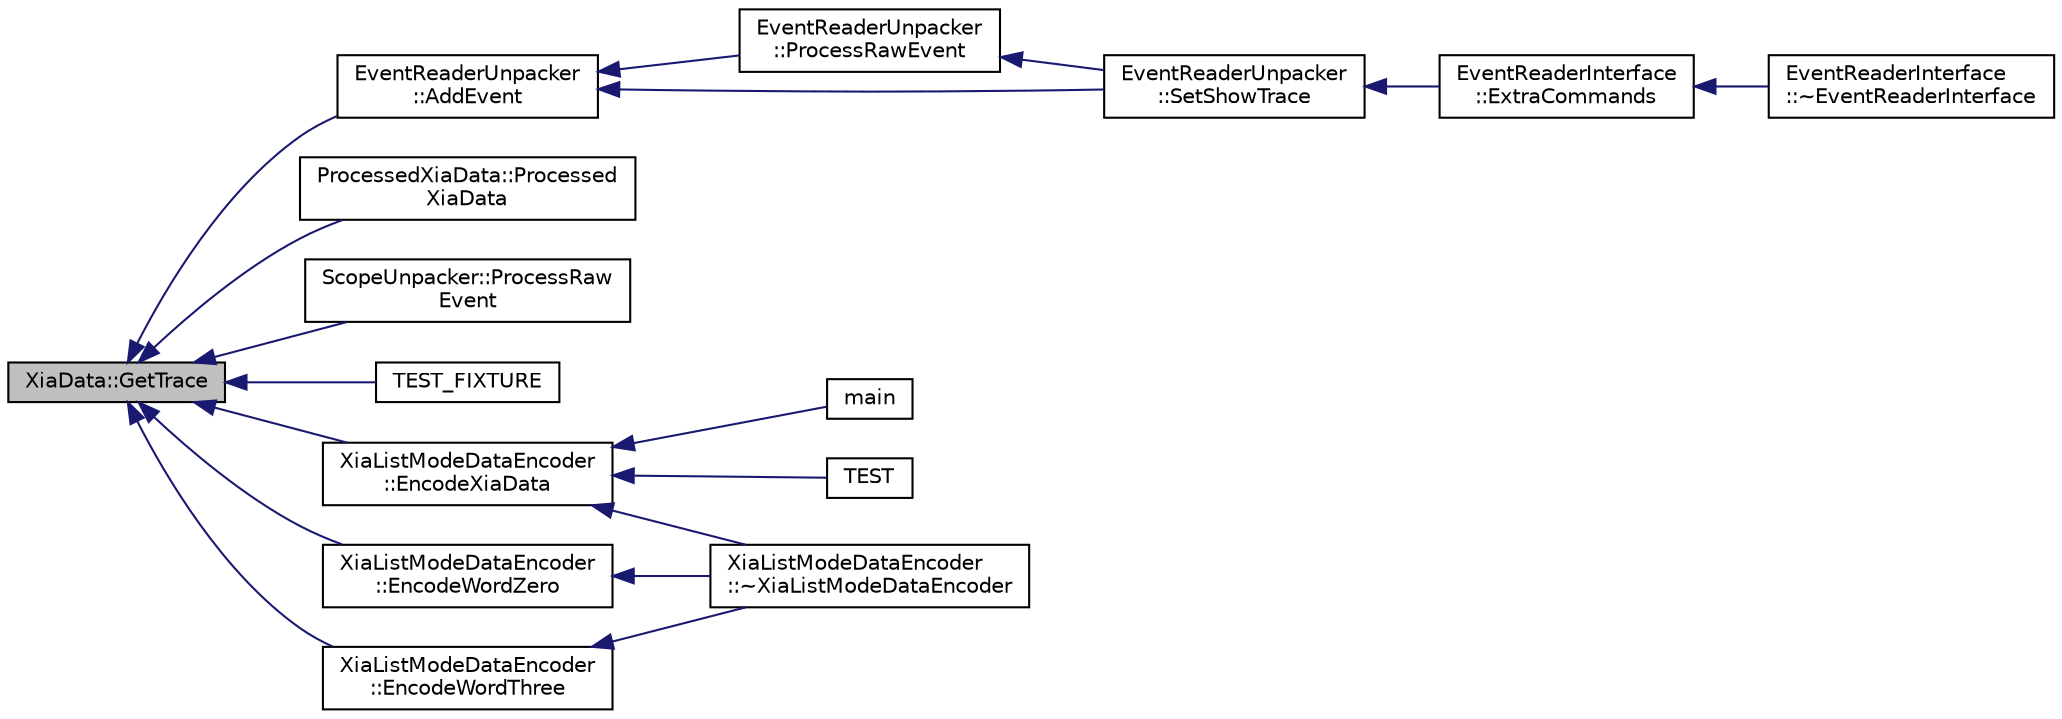 digraph "XiaData::GetTrace"
{
  edge [fontname="Helvetica",fontsize="10",labelfontname="Helvetica",labelfontsize="10"];
  node [fontname="Helvetica",fontsize="10",shape=record];
  rankdir="LR";
  Node1 [label="XiaData::GetTrace",height=0.2,width=0.4,color="black", fillcolor="grey75", style="filled", fontcolor="black"];
  Node1 -> Node2 [dir="back",color="midnightblue",fontsize="10",style="solid",fontname="Helvetica"];
  Node2 [label="EventReaderUnpacker\l::AddEvent",height=0.2,width=0.4,color="black", fillcolor="white", style="filled",URL="$d5/da6/class_event_reader_unpacker.html#af48d90005d811fd86e70ff0660b7fe4b"];
  Node2 -> Node3 [dir="back",color="midnightblue",fontsize="10",style="solid",fontname="Helvetica"];
  Node3 [label="EventReaderUnpacker\l::ProcessRawEvent",height=0.2,width=0.4,color="black", fillcolor="white", style="filled",URL="$d5/da6/class_event_reader_unpacker.html#a32b44b49d71c4f790512bd2abe8b7cbc"];
  Node3 -> Node4 [dir="back",color="midnightblue",fontsize="10",style="solid",fontname="Helvetica"];
  Node4 [label="EventReaderUnpacker\l::SetShowTrace",height=0.2,width=0.4,color="black", fillcolor="white", style="filled",URL="$d5/da6/class_event_reader_unpacker.html#adb8a1bcd8677101a233eb7301285c7df"];
  Node4 -> Node5 [dir="back",color="midnightblue",fontsize="10",style="solid",fontname="Helvetica"];
  Node5 [label="EventReaderInterface\l::ExtraCommands",height=0.2,width=0.4,color="black", fillcolor="white", style="filled",URL="$d5/de6/class_event_reader_interface.html#ac4aec11e30c0a01fbb0b87753b70ede2"];
  Node5 -> Node6 [dir="back",color="midnightblue",fontsize="10",style="solid",fontname="Helvetica"];
  Node6 [label="EventReaderInterface\l::~EventReaderInterface",height=0.2,width=0.4,color="black", fillcolor="white", style="filled",URL="$d5/de6/class_event_reader_interface.html#a566183e30124c460ac143ac22f0a9ac5",tooltip="Destructor. "];
  Node2 -> Node4 [dir="back",color="midnightblue",fontsize="10",style="solid",fontname="Helvetica"];
  Node1 -> Node7 [dir="back",color="midnightblue",fontsize="10",style="solid",fontname="Helvetica"];
  Node7 [label="ProcessedXiaData::Processed\lXiaData",height=0.2,width=0.4,color="black", fillcolor="white", style="filled",URL="$df/d3c/class_processed_xia_data.html#a363314559f76c4d1ae7633b9020f931c"];
  Node1 -> Node8 [dir="back",color="midnightblue",fontsize="10",style="solid",fontname="Helvetica"];
  Node8 [label="ScopeUnpacker::ProcessRaw\lEvent",height=0.2,width=0.4,color="black", fillcolor="white", style="filled",URL="$d0/d1e/class_scope_unpacker.html#a72f39d42058753f97fd4499fd6b2b79f"];
  Node1 -> Node9 [dir="back",color="midnightblue",fontsize="10",style="solid",fontname="Helvetica"];
  Node9 [label="TEST_FIXTURE",height=0.2,width=0.4,color="black", fillcolor="white", style="filled",URL="$da/df0/unittest-_xia_list_mode_data_decoder_8cpp.html#a5a6a414f391f5f56a596d0d5ba823960"];
  Node1 -> Node10 [dir="back",color="midnightblue",fontsize="10",style="solid",fontname="Helvetica"];
  Node10 [label="XiaListModeDataEncoder\l::EncodeXiaData",height=0.2,width=0.4,color="black", fillcolor="white", style="filled",URL="$df/d1a/class_xia_list_mode_data_encoder.html#a0dafae523646704e98a8217cf425ec2e"];
  Node10 -> Node11 [dir="back",color="midnightblue",fontsize="10",style="solid",fontname="Helvetica"];
  Node11 [label="main",height=0.2,width=0.4,color="black", fillcolor="white", style="filled",URL="$d5/d9e/data_generator_8cpp.html#a0ddf1224851353fc92bfbff6f499fa97"];
  Node10 -> Node12 [dir="back",color="midnightblue",fontsize="10",style="solid",fontname="Helvetica"];
  Node12 [label="TEST",height=0.2,width=0.4,color="black", fillcolor="white", style="filled",URL="$d3/d66/unittest-_xia_list_mode_data_encoder_8cpp.html#a35414416c0cc69b797536c6f4bafab57"];
  Node10 -> Node13 [dir="back",color="midnightblue",fontsize="10",style="solid",fontname="Helvetica"];
  Node13 [label="XiaListModeDataEncoder\l::~XiaListModeDataEncoder",height=0.2,width=0.4,color="black", fillcolor="white", style="filled",URL="$df/d1a/class_xia_list_mode_data_encoder.html#a122e039afbbef6a4ed4258544ec46a18",tooltip="Default destructor. "];
  Node1 -> Node14 [dir="back",color="midnightblue",fontsize="10",style="solid",fontname="Helvetica"];
  Node14 [label="XiaListModeDataEncoder\l::EncodeWordZero",height=0.2,width=0.4,color="black", fillcolor="white", style="filled",URL="$df/d1a/class_xia_list_mode_data_encoder.html#a350fa2d6e02e1f5ac42e4c96a948a56e"];
  Node14 -> Node13 [dir="back",color="midnightblue",fontsize="10",style="solid",fontname="Helvetica"];
  Node1 -> Node15 [dir="back",color="midnightblue",fontsize="10",style="solid",fontname="Helvetica"];
  Node15 [label="XiaListModeDataEncoder\l::EncodeWordThree",height=0.2,width=0.4,color="black", fillcolor="white", style="filled",URL="$df/d1a/class_xia_list_mode_data_encoder.html#af47f8f760f77ec4c94024a7681c25574"];
  Node15 -> Node13 [dir="back",color="midnightblue",fontsize="10",style="solid",fontname="Helvetica"];
}
